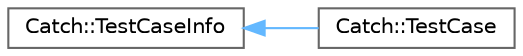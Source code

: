 digraph "Graphical Class Hierarchy"
{
 // LATEX_PDF_SIZE
  bgcolor="transparent";
  edge [fontname=Helvetica,fontsize=10,labelfontname=Helvetica,labelfontsize=10];
  node [fontname=Helvetica,fontsize=10,shape=box,height=0.2,width=0.4];
  rankdir="LR";
  Node0 [label="Catch::TestCaseInfo",height=0.2,width=0.4,color="grey40", fillcolor="white", style="filled",URL="$struct_catch_1_1_test_case_info.html",tooltip=" "];
  Node0 -> Node1 [dir="back",color="steelblue1",style="solid"];
  Node1 [label="Catch::TestCase",height=0.2,width=0.4,color="grey40", fillcolor="white", style="filled",URL="$class_catch_1_1_test_case.html",tooltip=" "];
}
